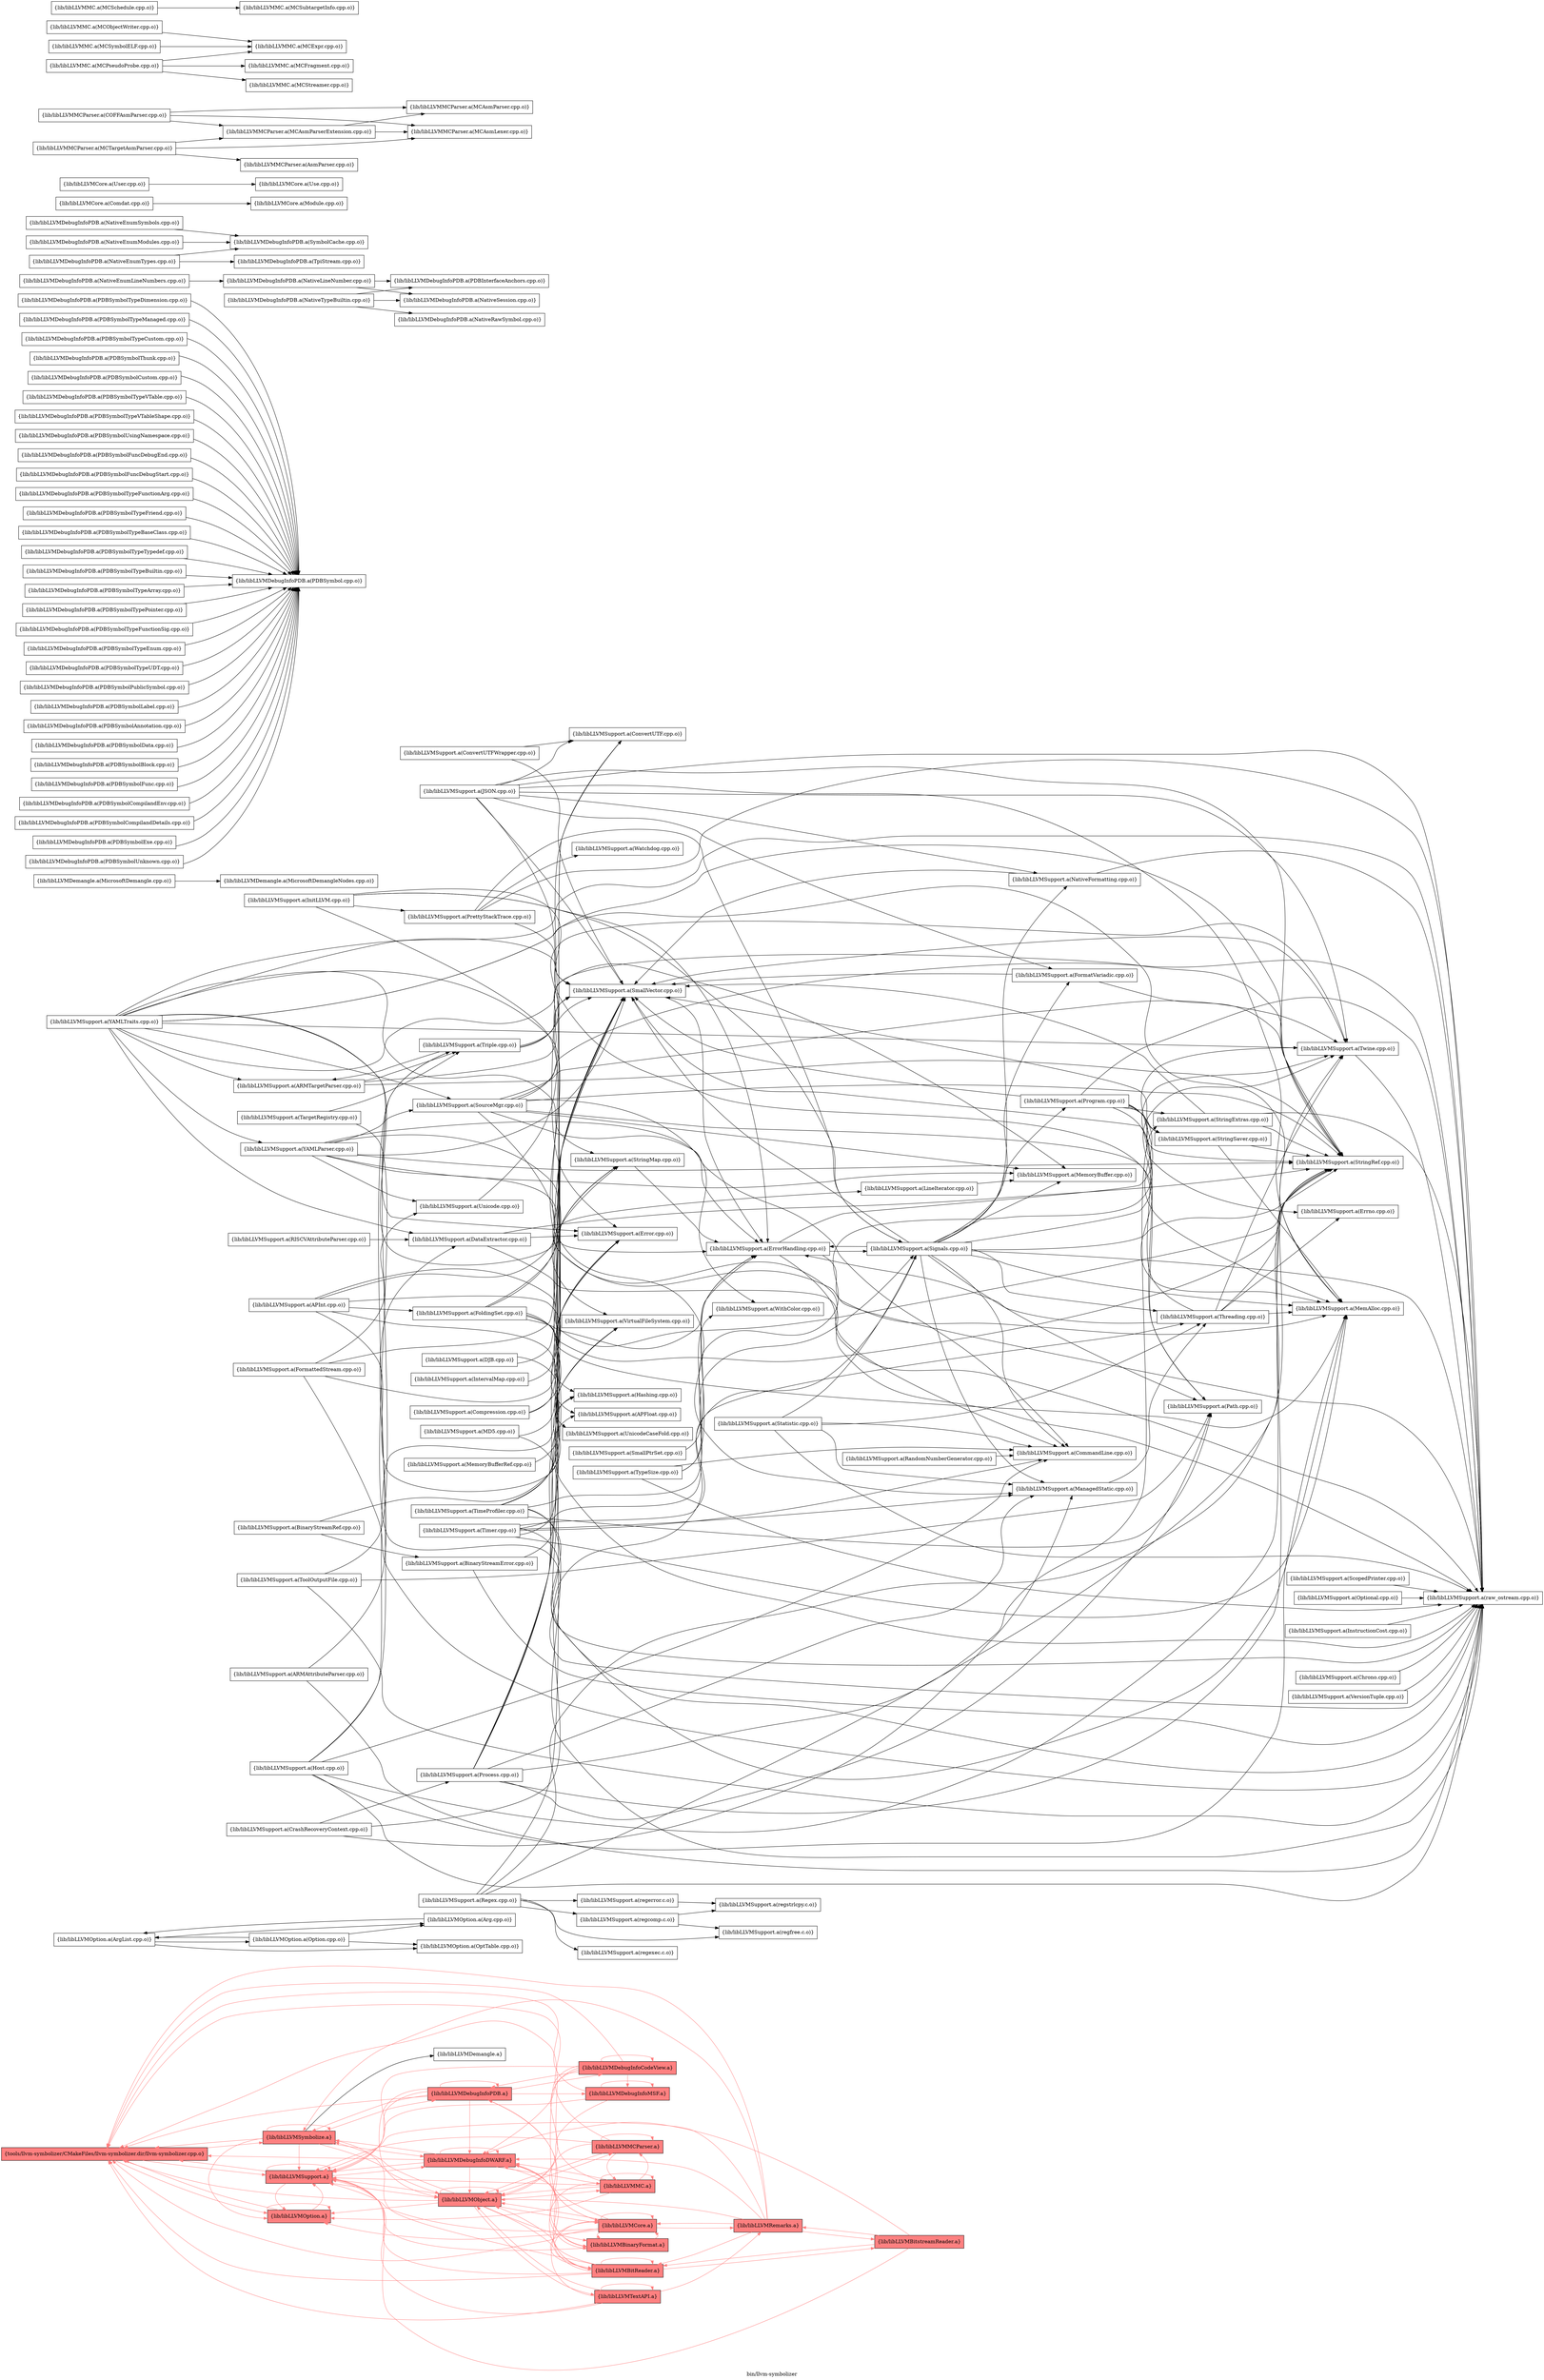 digraph "bin/llvm-symbolizer" {
	label="bin/llvm-symbolizer";
	rankdir="LR"
	{ rank=same; Node0x5621926f07f8;  }
	{ rank=same; Node0x5621926eb9d8; Node0x5621926ebed8; Node0x5621926ed7d8;  }
	{ rank=same; Node0x5621926ec8d8; Node0x5621926ef948; Node0x5621926ec3d8; Node0x5621926efd58;  }
	{ rank=same; Node0x5621926f2e18; Node0x5621926f2148; Node0x5621926f3e58; Node0x5621926f3958; Node0x5621926f4218; Node0x5621926f2968; Node0x5621926f2418; Node0x5621926ed2d8;  }

	Node0x5621926f07f8 [shape=record,shape=box,style=filled,fillcolor="1.000000 0.5 1",group=1,label="{tools/llvm-symbolizer/CMakeFiles/llvm-symbolizer.dir/llvm-symbolizer.cpp.o}"];
	Node0x5621926f07f8 -> Node0x5621926eb9d8[color="1.000000 0.5 1"];
	Node0x5621926f07f8 -> Node0x5621926ebed8[color="1.000000 0.5 1"];
	Node0x5621926f07f8 -> Node0x5621926ed7d8[color="1.000000 0.5 1"];
	Node0x5621926eb9d8 [shape=record,shape=box,style=filled,fillcolor="1.000000 0.5 1",group=1,label="{lib/libLLVMOption.a}"];
	Node0x5621926eb9d8 -> Node0x5621926ebed8[color="1.000000 0.5 1"];
	Node0x5621926eb9d8 -> Node0x5621926f07f8[color="1.000000 0.5 1"];
	Node0x5621926eb9d8 -> Node0x5621926eb9d8[color="1.000000 0.5 1"];
	Node0x5621926ebed8 [shape=record,shape=box,style=filled,fillcolor="1.000000 0.5 1",group=1,label="{lib/libLLVMSupport.a}"];
	Node0x5621926ebed8 -> Node0x5621926f07f8[color="1.000000 0.5 1"];
	Node0x5621926ebed8 -> Node0x5621926ebed8[color="1.000000 0.5 1"];
	Node0x5621926ebed8 -> Node0x5621926eb9d8[color="1.000000 0.5 1"];
	Node0x5621926ebed8 -> Node0x5621926ec8d8[color="1.000000 0.5 1"];
	Node0x5621926ebed8 -> Node0x5621926ef948[color="1.000000 0.5 1"];
	Node0x5621926ed7d8 [shape=record,shape=box,style=filled,fillcolor="1.000000 0.5 1",group=1,label="{lib/libLLVMSymbolize.a}"];
	Node0x5621926ed7d8 -> Node0x5621926ebed8[color="1.000000 0.5 1"];
	Node0x5621926ed7d8 -> Node0x5621926f07f8[color="1.000000 0.5 1"];
	Node0x5621926ed7d8 -> Node0x5621926eb9d8[color="1.000000 0.5 1"];
	Node0x5621926ed7d8 -> Node0x5621926ec3d8;
	Node0x5621926ed7d8 -> Node0x5621926ec8d8[color="1.000000 0.5 1"];
	Node0x5621926ed7d8 -> Node0x5621926ed7d8[color="1.000000 0.5 1"];
	Node0x5621926ed7d8 -> Node0x5621926ef948[color="1.000000 0.5 1"];
	Node0x5621926ed7d8 -> Node0x5621926efd58[color="1.000000 0.5 1"];
	Node0x5621926ec9c8 [shape=record,shape=box,group=0,label="{lib/libLLVMOption.a(ArgList.cpp.o)}"];
	Node0x5621926ec9c8 -> Node0x5621926ed648;
	Node0x5621926ec9c8 -> Node0x5621926ece78;
	Node0x5621926ec9c8 -> Node0x5621926edb98;
	Node0x5621926ed648 [shape=record,shape=box,group=0,label="{lib/libLLVMOption.a(Arg.cpp.o)}"];
	Node0x5621926ed648 -> Node0x5621926ec9c8;
	Node0x5621926ece78 [shape=record,shape=box,group=0,label="{lib/libLLVMOption.a(Option.cpp.o)}"];
	Node0x5621926ece78 -> Node0x5621926ec9c8;
	Node0x5621926ece78 -> Node0x5621926ed648;
	Node0x5621926ece78 -> Node0x5621926edb98;
	Node0x5621926edb98 [shape=record,shape=box,group=0,label="{lib/libLLVMOption.a(OptTable.cpp.o)}"];
	Node0x5621926f3bd8 [shape=record,shape=box,group=0,label="{lib/libLLVMSupport.a(ConvertUTFWrapper.cpp.o)}"];
	Node0x5621926f3bd8 -> Node0x5621926f3638;
	Node0x5621926f3bd8 -> Node0x5621926ec478;
	Node0x5621926f3638 [shape=record,shape=box,group=0,label="{lib/libLLVMSupport.a(ConvertUTF.cpp.o)}"];
	Node0x5621926ec478 [shape=record,shape=box,group=0,label="{lib/libLLVMSupport.a(SmallVector.cpp.o)}"];
	Node0x5621926ec478 -> Node0x5621926f4f88;
	Node0x5621926f4f88 [shape=record,shape=box,group=0,label="{lib/libLLVMSupport.a(ErrorHandling.cpp.o)}"];
	Node0x5621926f4f88 -> Node0x5621926f1fb8;
	Node0x5621926f4f88 -> Node0x5621926ec518;
	Node0x5621926f4f88 -> Node0x5621926ef858;
	Node0x5621926f4f88 -> Node0x5621926f0708;
	Node0x5621926f1fb8 [shape=record,shape=box,group=0,label="{lib/libLLVMSupport.a(CommandLine.cpp.o)}"];
	Node0x5621926ec518 [shape=record,shape=box,group=0,label="{lib/libLLVMSupport.a(Twine.cpp.o)}"];
	Node0x5621926ec518 -> Node0x5621926ec478;
	Node0x5621926ec518 -> Node0x5621926ef858;
	Node0x5621926ef858 [shape=record,shape=box,group=0,label="{lib/libLLVMSupport.a(raw_ostream.cpp.o)}"];
	Node0x5621926f0708 [shape=record,shape=box,group=0,label="{lib/libLLVMSupport.a(Signals.cpp.o)}"];
	Node0x5621926f0708 -> Node0x5621926f1fb8;
	Node0x5621926f0708 -> Node0x5621926f4f88;
	Node0x5621926f0708 -> Node0x5621926ec338;
	Node0x5621926f0708 -> Node0x5621926ebb18;
	Node0x5621926f0708 -> Node0x5621926ec478;
	Node0x5621926f0708 -> Node0x5621926f57a8;
	Node0x5621926f0708 -> Node0x5621926ec518;
	Node0x5621926f0708 -> Node0x5621926edcd8;
	Node0x5621926f0708 -> Node0x5621926ef858;
	Node0x5621926f0708 -> Node0x5621926f0078;
	Node0x5621926f0708 -> Node0x5621926f0d98;
	Node0x5621926f0708 -> Node0x5621926f2328;
	Node0x5621926f0708 -> Node0x5621926ef8a8;
	Node0x5621926f0708 -> Node0x5621926eee08;
	Node0x5621926ecb08 [shape=record,shape=box,group=0,label="{lib/libLLVMSupport.a(InitLLVM.cpp.o)}"];
	Node0x5621926ecb08 -> Node0x5621926f4f88;
	Node0x5621926ecb08 -> Node0x5621926ec338;
	Node0x5621926ecb08 -> Node0x5621926ebb18;
	Node0x5621926ecb08 -> Node0x5621926edc38;
	Node0x5621926ecb08 -> Node0x5621926f0708;
	Node0x5621926ec338 [shape=record,shape=box,group=0,label="{lib/libLLVMSupport.a(ManagedStatic.cpp.o)}"];
	Node0x5621926ec338 -> Node0x5621926eee08;
	Node0x5621926ebb18 [shape=record,shape=box,group=0,label="{lib/libLLVMSupport.a(MemAlloc.cpp.o)}"];
	Node0x5621926edc38 [shape=record,shape=box,group=0,label="{lib/libLLVMSupport.a(PrettyStackTrace.cpp.o)}"];
	Node0x5621926edc38 -> Node0x5621926ec478;
	Node0x5621926edc38 -> Node0x5621926ef858;
	Node0x5621926edc38 -> Node0x5621926f0708;
	Node0x5621926edc38 -> Node0x5621926ef358;
	Node0x5621926eee08 [shape=record,shape=box,group=0,label="{lib/libLLVMSupport.a(Threading.cpp.o)}"];
	Node0x5621926eee08 -> Node0x5621926f4f88;
	Node0x5621926eee08 -> Node0x5621926ebb18;
	Node0x5621926eee08 -> Node0x5621926ec478;
	Node0x5621926eee08 -> Node0x5621926f57a8;
	Node0x5621926eee08 -> Node0x5621926ec518;
	Node0x5621926eee08 -> Node0x5621926efa88;
	Node0x5621926ef358 [shape=record,shape=box,group=0,label="{lib/libLLVMSupport.a(Watchdog.cpp.o)}"];
	Node0x5621926ed558 [shape=record,shape=box,group=0,label="{lib/libLLVMSupport.a(SmallPtrSet.cpp.o)}"];
	Node0x5621926ed558 -> Node0x5621926f4f88;
	Node0x5621926ec7e8 [shape=record,shape=box,group=0,label="{lib/libLLVMSupport.a(StringMap.cpp.o)}"];
	Node0x5621926ec7e8 -> Node0x5621926f4f88;
	Node0x5621926ec068 [shape=record,shape=box,group=0,label="{lib/libLLVMSupport.a(StringSaver.cpp.o)}"];
	Node0x5621926ec068 -> Node0x5621926ebb18;
	Node0x5621926ec068 -> Node0x5621926ec478;
	Node0x5621926ec068 -> Node0x5621926f57a8;
	Node0x5621926f57a8 [shape=record,shape=box,group=0,label="{lib/libLLVMSupport.a(StringRef.cpp.o)}"];
	Node0x5621926f47b8 [shape=record,shape=box,group=0,label="{lib/libLLVMSupport.a(APInt.cpp.o)}"];
	Node0x5621926f47b8 -> Node0x5621926ec478;
	Node0x5621926f47b8 -> Node0x5621926f57a8;
	Node0x5621926f47b8 -> Node0x5621926f4b28;
	Node0x5621926f47b8 -> Node0x5621926f3a98;
	Node0x5621926f47b8 -> Node0x5621926f38b8;
	Node0x5621926f47b8 -> Node0x5621926ef858;
	Node0x5621926f4b28 [shape=record,shape=box,group=0,label="{lib/libLLVMSupport.a(APFloat.cpp.o)}"];
	Node0x5621926f3a98 [shape=record,shape=box,group=0,label="{lib/libLLVMSupport.a(FoldingSet.cpp.o)}"];
	Node0x5621926f3a98 -> Node0x5621926f4f88;
	Node0x5621926f3a98 -> Node0x5621926ebb18;
	Node0x5621926f3a98 -> Node0x5621926ec478;
	Node0x5621926f3a98 -> Node0x5621926ec7e8;
	Node0x5621926f3a98 -> Node0x5621926f57a8;
	Node0x5621926f3a98 -> Node0x5621926f38b8;
	Node0x5621926f38b8 [shape=record,shape=box,group=0,label="{lib/libLLVMSupport.a(Hashing.cpp.o)}"];
	Node0x5621926f2cd8 [shape=record,shape=box,group=0,label="{lib/libLLVMSupport.a(Triple.cpp.o)}"];
	Node0x5621926f2cd8 -> Node0x5621926ec478;
	Node0x5621926f2cd8 -> Node0x5621926f57a8;
	Node0x5621926f2cd8 -> Node0x5621926f2788;
	Node0x5621926f2cd8 -> Node0x5621926ec518;
	Node0x5621926f2788 [shape=record,shape=box,group=0,label="{lib/libLLVMSupport.a(ARMTargetParser.cpp.o)}"];
	Node0x5621926f2788 -> Node0x5621926ec478;
	Node0x5621926f2788 -> Node0x5621926f57a8;
	Node0x5621926f2788 -> Node0x5621926f2cd8;
	Node0x5621926edaa8 [shape=record,shape=box,group=0,label="{lib/libLLVMSupport.a(SourceMgr.cpp.o)}"];
	Node0x5621926edaa8 -> Node0x5621926f1fb8;
	Node0x5621926edaa8 -> Node0x5621926ec478;
	Node0x5621926edaa8 -> Node0x5621926f57a8;
	Node0x5621926edaa8 -> Node0x5621926ec518;
	Node0x5621926edaa8 -> Node0x5621926ecd38;
	Node0x5621926edaa8 -> Node0x5621926edcd8;
	Node0x5621926edaa8 -> Node0x5621926ee0e8;
	Node0x5621926edaa8 -> Node0x5621926ef858;
	Node0x5621926edaa8 -> Node0x5621926f2328;
	Node0x5621926ecd38 [shape=record,shape=box,group=0,label="{lib/libLLVMSupport.a(VirtualFileSystem.cpp.o)}"];
	Node0x5621926edcd8 [shape=record,shape=box,group=0,label="{lib/libLLVMSupport.a(MemoryBuffer.cpp.o)}"];
	Node0x5621926ee0e8 [shape=record,shape=box,group=0,label="{lib/libLLVMSupport.a(WithColor.cpp.o)}"];
	Node0x5621926f2328 [shape=record,shape=box,group=0,label="{lib/libLLVMSupport.a(Path.cpp.o)}"];
	Node0x5621926ef268 [shape=record,shape=box,group=0,label="{lib/libLLVMSupport.a(YAMLParser.cpp.o)}"];
	Node0x5621926ef268 -> Node0x5621926f4f88;
	Node0x5621926ef268 -> Node0x5621926ebb18;
	Node0x5621926ef268 -> Node0x5621926ec478;
	Node0x5621926ef268 -> Node0x5621926f57a8;
	Node0x5621926ef268 -> Node0x5621926edcd8;
	Node0x5621926ef268 -> Node0x5621926edaa8;
	Node0x5621926ef268 -> Node0x5621926efb28;
	Node0x5621926ef268 -> Node0x5621926ef858;
	Node0x5621926efb28 [shape=record,shape=box,group=0,label="{lib/libLLVMSupport.a(Unicode.cpp.o)}"];
	Node0x5621926efb28 -> Node0x5621926f3638;
	Node0x5621926f0078 [shape=record,shape=box,group=0,label="{lib/libLLVMSupport.a(NativeFormatting.cpp.o)}"];
	Node0x5621926f0078 -> Node0x5621926ec478;
	Node0x5621926f0078 -> Node0x5621926ef858;
	Node0x5621926f0d98 [shape=record,shape=box,group=0,label="{lib/libLLVMSupport.a(FormatVariadic.cpp.o)}"];
	Node0x5621926f0d98 -> Node0x5621926ec478;
	Node0x5621926f0d98 -> Node0x5621926f57a8;
	Node0x5621926f0ac8 [shape=record,shape=box,group=0,label="{lib/libLLVMSupport.a(Host.cpp.o)}"];
	Node0x5621926f0ac8 -> Node0x5621926f1fb8;
	Node0x5621926f0ac8 -> Node0x5621926ebb18;
	Node0x5621926f0ac8 -> Node0x5621926ec7e8;
	Node0x5621926f0ac8 -> Node0x5621926f57a8;
	Node0x5621926f0ac8 -> Node0x5621926f2cd8;
	Node0x5621926f0ac8 -> Node0x5621926ef858;
	Node0x5621926f2aa8 [shape=record,shape=box,group=0,label="{lib/libLLVMSupport.a(MD5.cpp.o)}"];
	Node0x5621926f2aa8 -> Node0x5621926ec478;
	Node0x5621926f2aa8 -> Node0x5621926ef858;
	Node0x5621926f2eb8 [shape=record,shape=box,group=0,label="{lib/libLLVMSupport.a(Process.cpp.o)}"];
	Node0x5621926f2eb8 -> Node0x5621926f3408;
	Node0x5621926f2eb8 -> Node0x5621926ec338;
	Node0x5621926f2eb8 -> Node0x5621926ec478;
	Node0x5621926f2eb8 -> Node0x5621926f57a8;
	Node0x5621926f2eb8 -> Node0x5621926f4b28;
	Node0x5621926f2eb8 -> Node0x5621926f38b8;
	Node0x5621926f2eb8 -> Node0x5621926f2328;
	Node0x5621926f2eb8 -> Node0x5621926f15b8;
	Node0x5621926f3408 [shape=record,shape=box,group=0,label="{lib/libLLVMSupport.a(Error.cpp.o)}"];
	Node0x5621926f15b8 [shape=record,shape=box,group=0,label="{lib/libLLVMSupport.a(StringExtras.cpp.o)}"];
	Node0x5621926f15b8 -> Node0x5621926ec478;
	Node0x5621926f15b8 -> Node0x5621926f57a8;
	Node0x5621926f15b8 -> Node0x5621926ef858;
	Node0x5621926f0de8 [shape=record,shape=box,group=0,label="{lib/libLLVMSupport.a(CrashRecoveryContext.cpp.o)}"];
	Node0x5621926f0de8 -> Node0x5621926ec338;
	Node0x5621926f0de8 -> Node0x5621926f2eb8;
	Node0x5621926f0de8 -> Node0x5621926f0708;
	Node0x5621926ef8a8 [shape=record,shape=box,group=0,label="{lib/libLLVMSupport.a(Program.cpp.o)}"];
	Node0x5621926ef8a8 -> Node0x5621926ebb18;
	Node0x5621926ef8a8 -> Node0x5621926ec478;
	Node0x5621926ef8a8 -> Node0x5621926ec068;
	Node0x5621926ef8a8 -> Node0x5621926f57a8;
	Node0x5621926ef8a8 -> Node0x5621926ef858;
	Node0x5621926ef8a8 -> Node0x5621926f2328;
	Node0x5621926ef8a8 -> Node0x5621926f15b8;
	Node0x5621926ef8a8 -> Node0x5621926efa88;
	Node0x5621926efa88 [shape=record,shape=box,group=0,label="{lib/libLLVMSupport.a(Errno.cpp.o)}"];
	Node0x5621926ee098 [shape=record,shape=box,group=0,label="{lib/libLLVMSupport.a(LineIterator.cpp.o)}"];
	Node0x5621926ee098 -> Node0x5621926edcd8;
	Node0x5621926ec3d8 [shape=record,shape=box,group=0,label="{lib/libLLVMDemangle.a}"];
	Node0x5621926ec8d8 [shape=record,shape=box,style=filled,fillcolor="1.000000 0.5 1",group=1,label="{lib/libLLVMObject.a}"];
	Node0x5621926ec8d8 -> Node0x5621926ebed8[color="1.000000 0.5 1"];
	Node0x5621926ec8d8 -> Node0x5621926ec8d8[color="1.000000 0.5 1"];
	Node0x5621926ec8d8 -> Node0x5621926f2e18[color="1.000000 0.5 1"];
	Node0x5621926ec8d8 -> Node0x5621926f07f8[color="1.000000 0.5 1"];
	Node0x5621926ec8d8 -> Node0x5621926ed7d8[color="1.000000 0.5 1"];
	Node0x5621926ec8d8 -> Node0x5621926f2148[color="1.000000 0.5 1"];
	Node0x5621926ec8d8 -> Node0x5621926eb9d8[color="1.000000 0.5 1"];
	Node0x5621926ec8d8 -> Node0x5621926f3e58[color="1.000000 0.5 1"];
	Node0x5621926ec8d8 -> Node0x5621926f3958[color="1.000000 0.5 1"];
	Node0x5621926ec8d8 -> Node0x5621926f4218[color="1.000000 0.5 1"];
	Node0x5621926ec8d8 -> Node0x5621926f2968[color="1.000000 0.5 1"];
	Node0x5621926ef948 [shape=record,shape=box,style=filled,fillcolor="1.000000 0.5 1",group=1,label="{lib/libLLVMDebugInfoDWARF.a}"];
	Node0x5621926ef948 -> Node0x5621926f07f8[color="1.000000 0.5 1"];
	Node0x5621926ef948 -> Node0x5621926ebed8[color="1.000000 0.5 1"];
	Node0x5621926ef948 -> Node0x5621926ed7d8[color="1.000000 0.5 1"];
	Node0x5621926ef948 -> Node0x5621926ec8d8[color="1.000000 0.5 1"];
	Node0x5621926ef948 -> Node0x5621926ef948[color="1.000000 0.5 1"];
	Node0x5621926ef948 -> Node0x5621926f2e18[color="1.000000 0.5 1"];
	Node0x5621926ef948 -> Node0x5621926f2148[color="1.000000 0.5 1"];
	Node0x5621926efd58 [shape=record,shape=box,style=filled,fillcolor="1.000000 0.5 1",group=1,label="{lib/libLLVMDebugInfoPDB.a}"];
	Node0x5621926efd58 -> Node0x5621926ebed8[color="1.000000 0.5 1"];
	Node0x5621926efd58 -> Node0x5621926ec8d8[color="1.000000 0.5 1"];
	Node0x5621926efd58 -> Node0x5621926efd58[color="1.000000 0.5 1"];
	Node0x5621926efd58 -> Node0x5621926f07f8[color="1.000000 0.5 1"];
	Node0x5621926efd58 -> Node0x5621926ed7d8[color="1.000000 0.5 1"];
	Node0x5621926efd58 -> Node0x5621926f2e18[color="1.000000 0.5 1"];
	Node0x5621926efd58 -> Node0x5621926f2418[color="1.000000 0.5 1"];
	Node0x5621926efd58 -> Node0x5621926ed2d8[color="1.000000 0.5 1"];
	Node0x5621926efd58 -> Node0x5621926ef948[color="1.000000 0.5 1"];
	Node0x5621926f1d38 [shape=record,shape=box,group=0,label="{lib/libLLVMDemangle.a(MicrosoftDemangle.cpp.o)}"];
	Node0x5621926f1d38 -> Node0x5621926f2508;
	Node0x5621926f2508 [shape=record,shape=box,group=0,label="{lib/libLLVMDemangle.a(MicrosoftDemangleNodes.cpp.o)}"];
	Node0x5621926f2e18 [shape=record,shape=box,style=filled,fillcolor="1.000000 0.5 1",group=1,label="{lib/libLLVMBinaryFormat.a}"];
	Node0x5621926f2e18 -> Node0x5621926f3958[color="1.000000 0.5 1"];
	Node0x5621926f2e18 -> Node0x5621926ebed8[color="1.000000 0.5 1"];
	Node0x5621926f2148 [shape=record,shape=box,style=filled,fillcolor="1.000000 0.5 1",group=1,label="{lib/libLLVMMC.a}"];
	Node0x5621926f2148 -> Node0x5621926ebed8[color="1.000000 0.5 1"];
	Node0x5621926f2148 -> Node0x5621926ec8d8[color="1.000000 0.5 1"];
	Node0x5621926f2148 -> Node0x5621926ef948[color="1.000000 0.5 1"];
	Node0x5621926f2148 -> Node0x5621926f2148[color="1.000000 0.5 1"];
	Node0x5621926f2148 -> Node0x5621926f07f8[color="1.000000 0.5 1"];
	Node0x5621926f2148 -> Node0x5621926f4218[color="1.000000 0.5 1"];
	Node0x5621926f2148 -> Node0x5621926f2e18[color="1.000000 0.5 1"];
	Node0x5621926f2148 -> Node0x5621926eb9d8[color="1.000000 0.5 1"];
	Node0x5621926ed968 [shape=record,shape=box,group=0,label="{lib/libLLVMSupport.a(DataExtractor.cpp.o)}"];
	Node0x5621926ed968 -> Node0x5621926f3408;
	Node0x5621926ed968 -> Node0x5621926f57a8;
	Node0x5621926ed968 -> Node0x5621926ef858;
	Node0x5621926f5398 [shape=record,shape=box,group=0,label="{lib/libLLVMSupport.a(ARMAttributeParser.cpp.o)}"];
	Node0x5621926f5398 -> Node0x5621926ef858;
	Node0x5621926f5398 -> Node0x5621926ed968;
	Node0x5621926f1888 [shape=record,shape=box,group=0,label="{lib/libLLVMSupport.a(ScopedPrinter.cpp.o)}"];
	Node0x5621926f1888 -> Node0x5621926ef858;
	Node0x5621926f27d8 [shape=record,shape=box,group=0,label="{lib/libLLVMSupport.a(RISCVAttributeParser.cpp.o)}"];
	Node0x5621926f27d8 -> Node0x5621926ed968;
	Node0x5621926f2f08 [shape=record,shape=box,group=0,label="{lib/libLLVMSupport.a(TargetRegistry.cpp.o)}"];
	Node0x5621926f2f08 -> Node0x5621926f2cd8;
	Node0x5621926f2f08 -> Node0x5621926ef858;
	Node0x5621926f2058 [shape=record,shape=box,group=0,label="{lib/libLLVMSupport.a(BinaryStreamRef.cpp.o)}"];
	Node0x5621926f2058 -> Node0x5621926ecd38;
	Node0x5621926f2058 -> Node0x5621926f23c8;
	Node0x5621926f23c8 [shape=record,shape=box,group=0,label="{lib/libLLVMSupport.a(BinaryStreamError.cpp.o)}"];
	Node0x5621926f23c8 -> Node0x5621926f3408;
	Node0x5621926f23c8 -> Node0x5621926ef858;
	Node0x5621926f3e58 [shape=record,shape=box,style=filled,fillcolor="1.000000 0.5 1",group=1,label="{lib/libLLVMBitReader.a}"];
	Node0x5621926f3e58 -> Node0x5621926f07f8[color="1.000000 0.5 1"];
	Node0x5621926f3e58 -> Node0x5621926ebed8[color="1.000000 0.5 1"];
	Node0x5621926f3e58 -> Node0x5621926ed7d8[color="1.000000 0.5 1"];
	Node0x5621926f3e58 -> Node0x5621926ec8d8[color="1.000000 0.5 1"];
	Node0x5621926f3e58 -> Node0x5621926ef948[color="1.000000 0.5 1"];
	Node0x5621926f3e58 -> Node0x5621926f3e58[color="1.000000 0.5 1"];
	Node0x5621926f3e58 -> Node0x5621926f3958[color="1.000000 0.5 1"];
	Node0x5621926f3e58 -> Node0x5621926eb938[color="1.000000 0.5 1"];
	Node0x5621926f3e58 -> Node0x5621926efd58[color="1.000000 0.5 1"];
	Node0x5621926f3958 [shape=record,shape=box,style=filled,fillcolor="1.000000 0.5 1",group=1,label="{lib/libLLVMCore.a}"];
	Node0x5621926f3958 -> Node0x5621926ebed8[color="1.000000 0.5 1"];
	Node0x5621926f3958 -> Node0x5621926f3e58[color="1.000000 0.5 1"];
	Node0x5621926f3958 -> Node0x5621926f3958[color="1.000000 0.5 1"];
	Node0x5621926f3958 -> Node0x5621926f07f8[color="1.000000 0.5 1"];
	Node0x5621926f3958 -> Node0x5621926ef948[color="1.000000 0.5 1"];
	Node0x5621926f3958 -> Node0x5621926f2e18[color="1.000000 0.5 1"];
	Node0x5621926f3958 -> Node0x5621926ec8d8[color="1.000000 0.5 1"];
	Node0x5621926f3958 -> Node0x5621926eb9d8[color="1.000000 0.5 1"];
	Node0x5621926f3958 -> Node0x5621926f3458[color="1.000000 0.5 1"];
	Node0x5621926f4218 [shape=record,shape=box,style=filled,fillcolor="1.000000 0.5 1",group=1,label="{lib/libLLVMMCParser.a}"];
	Node0x5621926f4218 -> Node0x5621926f07f8[color="1.000000 0.5 1"];
	Node0x5621926f4218 -> Node0x5621926ebed8[color="1.000000 0.5 1"];
	Node0x5621926f4218 -> Node0x5621926ec8d8[color="1.000000 0.5 1"];
	Node0x5621926f4218 -> Node0x5621926f4218[color="1.000000 0.5 1"];
	Node0x5621926f4218 -> Node0x5621926f2148[color="1.000000 0.5 1"];
	Node0x5621926f4218 -> Node0x5621926f3958[color="1.000000 0.5 1"];
	Node0x5621926f0168 [shape=record,shape=box,group=0,label="{lib/libLLVMSupport.a(TypeSize.cpp.o)}"];
	Node0x5621926f0168 -> Node0x5621926f1fb8;
	Node0x5621926f0168 -> Node0x5621926f4f88;
	Node0x5621926f0168 -> Node0x5621926ee0e8;
	Node0x5621926f0168 -> Node0x5621926ef858;
	Node0x5621926f2968 [shape=record,shape=box,style=filled,fillcolor="1.000000 0.5 1",group=1,label="{lib/libLLVMTextAPI.a}"];
	Node0x5621926f2968 -> Node0x5621926ebed8[color="1.000000 0.5 1"];
	Node0x5621926f2968 -> Node0x5621926f2968[color="1.000000 0.5 1"];
	Node0x5621926f2968 -> Node0x5621926f07f8[color="1.000000 0.5 1"];
	Node0x5621926f2968 -> Node0x5621926ec8d8[color="1.000000 0.5 1"];
	Node0x5621926f2968 -> Node0x5621926f3458[color="1.000000 0.5 1"];
	Node0x5621926f2968 -> Node0x5621926ef948[color="1.000000 0.5 1"];
	Node0x5621926f42b8 [shape=record,shape=box,group=0,label="{lib/libLLVMSupport.a(Optional.cpp.o)}"];
	Node0x5621926f42b8 -> Node0x5621926ef858;
	Node0x5621926f1388 [shape=record,shape=box,group=0,label="{lib/libLLVMSupport.a(DJB.cpp.o)}"];
	Node0x5621926f1388 -> Node0x5621926f3638;
	Node0x5621926f1388 -> Node0x5621926f2558;
	Node0x5621926f2558 [shape=record,shape=box,group=0,label="{lib/libLLVMSupport.a(UnicodeCaseFold.cpp.o)}"];
	Node0x5621926eef98 [shape=record,shape=box,group=0,label="{lib/libLLVMSupport.a(Compression.cpp.o)}"];
	Node0x5621926eef98 -> Node0x5621926f3408;
	Node0x5621926eef98 -> Node0x5621926ec478;
	Node0x5621926f2418 [shape=record,shape=box,style=filled,fillcolor="1.000000 0.5 1",group=1,label="{lib/libLLVMDebugInfoCodeView.a}"];
	Node0x5621926f2418 -> Node0x5621926ebed8[color="1.000000 0.5 1"];
	Node0x5621926f2418 -> Node0x5621926f07f8[color="1.000000 0.5 1"];
	Node0x5621926f2418 -> Node0x5621926ec8d8[color="1.000000 0.5 1"];
	Node0x5621926f2418 -> Node0x5621926efd58[color="1.000000 0.5 1"];
	Node0x5621926f2418 -> Node0x5621926f2418[color="1.000000 0.5 1"];
	Node0x5621926f2418 -> Node0x5621926ed2d8[color="1.000000 0.5 1"];
	Node0x5621926f2418 -> Node0x5621926ef948[color="1.000000 0.5 1"];
	Node0x5621926f2418 -> Node0x5621926f3958[color="1.000000 0.5 1"];
	Node0x5621926ed2d8 [shape=record,shape=box,style=filled,fillcolor="1.000000 0.5 1",group=1,label="{lib/libLLVMDebugInfoMSF.a}"];
	Node0x5621926ed2d8 -> Node0x5621926f07f8[color="1.000000 0.5 1"];
	Node0x5621926ed2d8 -> Node0x5621926ebed8[color="1.000000 0.5 1"];
	Node0x5621926ed2d8 -> Node0x5621926ec8d8[color="1.000000 0.5 1"];
	Node0x5621926ed2d8 -> Node0x5621926ed2d8[color="1.000000 0.5 1"];
	Node0x5621926ecec8 [shape=record,shape=box,group=0,label="{lib/libLLVMDebugInfoPDB.a(PDBSymbolTypeDimension.cpp.o)}"];
	Node0x5621926ecec8 -> Node0x5621926eed18;
	Node0x5621926eed18 [shape=record,shape=box,group=0,label="{lib/libLLVMDebugInfoPDB.a(PDBSymbol.cpp.o)}"];
	Node0x5621926ebb68 [shape=record,shape=box,group=0,label="{lib/libLLVMDebugInfoPDB.a(PDBSymbolTypeManaged.cpp.o)}"];
	Node0x5621926ebb68 -> Node0x5621926eed18;
	Node0x5621926ebf78 [shape=record,shape=box,group=0,label="{lib/libLLVMDebugInfoPDB.a(PDBSymbolTypeCustom.cpp.o)}"];
	Node0x5621926ebf78 -> Node0x5621926eed18;
	Node0x5621926edf58 [shape=record,shape=box,group=0,label="{lib/libLLVMDebugInfoPDB.a(PDBSymbolThunk.cpp.o)}"];
	Node0x5621926edf58 -> Node0x5621926eed18;
	Node0x5621926ecf68 [shape=record,shape=box,group=0,label="{lib/libLLVMDebugInfoPDB.a(PDBSymbolCustom.cpp.o)}"];
	Node0x5621926ecf68 -> Node0x5621926eed18;
	Node0x5621926f3f98 [shape=record,shape=box,group=0,label="{lib/libLLVMDebugInfoPDB.a(PDBSymbolTypeVTable.cpp.o)}"];
	Node0x5621926f3f98 -> Node0x5621926eed18;
	Node0x5621926f3cc8 [shape=record,shape=box,group=0,label="{lib/libLLVMDebugInfoPDB.a(PDBSymbolTypeVTableShape.cpp.o)}"];
	Node0x5621926f3cc8 -> Node0x5621926eed18;
	Node0x5621926f3a48 [shape=record,shape=box,group=0,label="{lib/libLLVMDebugInfoPDB.a(PDBSymbolUsingNamespace.cpp.o)}"];
	Node0x5621926f3a48 -> Node0x5621926eed18;
	Node0x5621926f55c8 [shape=record,shape=box,group=0,label="{lib/libLLVMDebugInfoPDB.a(PDBSymbolFuncDebugEnd.cpp.o)}"];
	Node0x5621926f55c8 -> Node0x5621926eed18;
	Node0x5621926f52f8 [shape=record,shape=box,group=0,label="{lib/libLLVMDebugInfoPDB.a(PDBSymbolFuncDebugStart.cpp.o)}"];
	Node0x5621926f52f8 -> Node0x5621926eed18;
	Node0x5621926f4498 [shape=record,shape=box,group=0,label="{lib/libLLVMDebugInfoPDB.a(PDBSymbolTypeFunctionArg.cpp.o)}"];
	Node0x5621926f4498 -> Node0x5621926eed18;
	Node0x5621926f1bf8 [shape=record,shape=box,group=0,label="{lib/libLLVMDebugInfoPDB.a(PDBSymbolTypeFriend.cpp.o)}"];
	Node0x5621926f1bf8 -> Node0x5621926eed18;
	Node0x5621926f5488 [shape=record,shape=box,group=0,label="{lib/libLLVMDebugInfoPDB.a(PDBSymbolTypeBaseClass.cpp.o)}"];
	Node0x5621926f5488 -> Node0x5621926eed18;
	Node0x5621926eb988 [shape=record,shape=box,group=0,label="{lib/libLLVMDebugInfoPDB.a(PDBSymbolTypeTypedef.cpp.o)}"];
	Node0x5621926eb988 -> Node0x5621926eed18;
	Node0x5621926ecb58 [shape=record,shape=box,group=0,label="{lib/libLLVMDebugInfoPDB.a(PDBSymbolTypeBuiltin.cpp.o)}"];
	Node0x5621926ecb58 -> Node0x5621926eed18;
	Node0x5621926ed288 [shape=record,shape=box,group=0,label="{lib/libLLVMDebugInfoPDB.a(PDBSymbolTypeArray.cpp.o)}"];
	Node0x5621926ed288 -> Node0x5621926eed18;
	Node0x5621926ecfb8 [shape=record,shape=box,group=0,label="{lib/libLLVMDebugInfoPDB.a(PDBSymbolTypePointer.cpp.o)}"];
	Node0x5621926ecfb8 -> Node0x5621926eed18;
	Node0x5621926edfa8 [shape=record,shape=box,group=0,label="{lib/libLLVMDebugInfoPDB.a(PDBSymbolTypeFunctionSig.cpp.o)}"];
	Node0x5621926edfa8 -> Node0x5621926eed18;
	Node0x5621926ee638 [shape=record,shape=box,group=0,label="{lib/libLLVMDebugInfoPDB.a(PDBSymbolTypeEnum.cpp.o)}"];
	Node0x5621926ee638 -> Node0x5621926eed18;
	Node0x5621926ee368 [shape=record,shape=box,group=0,label="{lib/libLLVMDebugInfoPDB.a(PDBSymbolTypeUDT.cpp.o)}"];
	Node0x5621926ee368 -> Node0x5621926eed18;
	Node0x5621926eeae8 [shape=record,shape=box,group=0,label="{lib/libLLVMDebugInfoPDB.a(PDBSymbolPublicSymbol.cpp.o)}"];
	Node0x5621926eeae8 -> Node0x5621926eed18;
	Node0x5621926efda8 [shape=record,shape=box,group=0,label="{lib/libLLVMDebugInfoPDB.a(PDBSymbolLabel.cpp.o)}"];
	Node0x5621926efda8 -> Node0x5621926eed18;
	Node0x5621926f0528 [shape=record,shape=box,group=0,label="{lib/libLLVMDebugInfoPDB.a(PDBSymbolAnnotation.cpp.o)}"];
	Node0x5621926f0528 -> Node0x5621926eed18;
	Node0x5621926f5848 [shape=record,shape=box,group=0,label="{lib/libLLVMDebugInfoPDB.a(PDBSymbolData.cpp.o)}"];
	Node0x5621926f5848 -> Node0x5621926eed18;
	Node0x5621926f5078 [shape=record,shape=box,group=0,label="{lib/libLLVMDebugInfoPDB.a(PDBSymbolBlock.cpp.o)}"];
	Node0x5621926f5078 -> Node0x5621926eed18;
	Node0x5621926f4858 [shape=record,shape=box,group=0,label="{lib/libLLVMDebugInfoPDB.a(PDBSymbolFunc.cpp.o)}"];
	Node0x5621926f4858 -> Node0x5621926eed18;
	Node0x5621926f4178 [shape=record,shape=box,group=0,label="{lib/libLLVMDebugInfoPDB.a(PDBSymbolCompilandEnv.cpp.o)}"];
	Node0x5621926f4178 -> Node0x5621926eed18;
	Node0x5621926f3ae8 [shape=record,shape=box,group=0,label="{lib/libLLVMDebugInfoPDB.a(PDBSymbolCompilandDetails.cpp.o)}"];
	Node0x5621926f3ae8 -> Node0x5621926eed18;
	Node0x5621926ee4a8 [shape=record,shape=box,group=0,label="{lib/libLLVMDebugInfoPDB.a(PDBSymbolExe.cpp.o)}"];
	Node0x5621926ee4a8 -> Node0x5621926eed18;
	Node0x5621926eec28 [shape=record,shape=box,group=0,label="{lib/libLLVMDebugInfoPDB.a(PDBSymbolUnknown.cpp.o)}"];
	Node0x5621926eec28 -> Node0x5621926eed18;
	Node0x5621926f4808 [shape=record,shape=box,group=0,label="{lib/libLLVMDebugInfoPDB.a(NativeLineNumber.cpp.o)}"];
	Node0x5621926f4808 -> Node0x5621926f44e8;
	Node0x5621926f4808 -> Node0x5621926f5758;
	Node0x5621926f44e8 [shape=record,shape=box,group=0,label="{lib/libLLVMDebugInfoPDB.a(NativeSession.cpp.o)}"];
	Node0x5621926f5758 [shape=record,shape=box,group=0,label="{lib/libLLVMDebugInfoPDB.a(PDBInterfaceAnchors.cpp.o)}"];
	Node0x5621926f0e38 [shape=record,shape=box,group=0,label="{lib/libLLVMDebugInfoPDB.a(NativeEnumTypes.cpp.o)}"];
	Node0x5621926f0e38 -> Node0x5621926f40d8;
	Node0x5621926f0e38 -> Node0x5621926ec018;
	Node0x5621926f40d8 [shape=record,shape=box,group=0,label="{lib/libLLVMDebugInfoPDB.a(SymbolCache.cpp.o)}"];
	Node0x5621926ec018 [shape=record,shape=box,group=0,label="{lib/libLLVMDebugInfoPDB.a(TpiStream.cpp.o)}"];
	Node0x5621926f2d28 [shape=record,shape=box,group=0,label="{lib/libLLVMDebugInfoPDB.a(NativeTypeBuiltin.cpp.o)}"];
	Node0x5621926f2d28 -> Node0x5621926f44e8;
	Node0x5621926f2d28 -> Node0x5621926f5758;
	Node0x5621926f2d28 -> Node0x5621926f12e8;
	Node0x5621926f12e8 [shape=record,shape=box,group=0,label="{lib/libLLVMDebugInfoPDB.a(NativeRawSymbol.cpp.o)}"];
	Node0x5621926f0758 [shape=record,shape=box,group=0,label="{lib/libLLVMDebugInfoPDB.a(NativeEnumLineNumbers.cpp.o)}"];
	Node0x5621926f0758 -> Node0x5621926f4808;
	Node0x5621926ec388 [shape=record,shape=box,group=0,label="{lib/libLLVMDebugInfoPDB.a(NativeEnumSymbols.cpp.o)}"];
	Node0x5621926ec388 -> Node0x5621926f40d8;
	Node0x5621926ef998 [shape=record,shape=box,group=0,label="{lib/libLLVMDebugInfoPDB.a(NativeEnumModules.cpp.o)}"];
	Node0x5621926ef998 -> Node0x5621926f40d8;
	Node0x5621926f00c8 [shape=record,shape=box,group=0,label="{lib/libLLVMSupport.a(IntervalMap.cpp.o)}"];
	Node0x5621926f00c8 -> Node0x5621926ec478;
	Node0x5621926eb938 [shape=record,shape=box,style=filled,fillcolor="1.000000 0.5 1",group=1,label="{lib/libLLVMBitstreamReader.a}"];
	Node0x5621926eb938 -> Node0x5621926ebed8[color="1.000000 0.5 1"];
	Node0x5621926eb938 -> Node0x5621926ef948[color="1.000000 0.5 1"];
	Node0x5621926eb938 -> Node0x5621926f3e58[color="1.000000 0.5 1"];
	Node0x5621926eb938 -> Node0x5621926f3458[color="1.000000 0.5 1"];
	Node0x5621926edd28 [shape=record,shape=box,group=0,label="{lib/libLLVMSupport.a(MemoryBufferRef.cpp.o)}"];
	Node0x5621926edd28 -> Node0x5621926ecd38;
	Node0x5621926ecce8 [shape=record,shape=box,group=0,label="{lib/libLLVMSupport.a(FormattedStream.cpp.o)}"];
	Node0x5621926ecce8 -> Node0x5621926f3638;
	Node0x5621926ecce8 -> Node0x5621926ec478;
	Node0x5621926ecce8 -> Node0x5621926efb28;
	Node0x5621926ecce8 -> Node0x5621926ef858;
	Node0x5621926edff8 [shape=record,shape=box,group=0,label="{lib/libLLVMSupport.a(Regex.cpp.o)}"];
	Node0x5621926edff8 -> Node0x5621926ec478;
	Node0x5621926edff8 -> Node0x5621926f57a8;
	Node0x5621926edff8 -> Node0x5621926ec518;
	Node0x5621926edff8 -> Node0x5621926eba28;
	Node0x5621926edff8 -> Node0x5621926eca18;
	Node0x5621926edff8 -> Node0x5621926efe48;
	Node0x5621926edff8 -> Node0x5621926f0118;
	Node0x5621926eba28 [shape=record,shape=box,group=0,label="{lib/libLLVMSupport.a(regcomp.c.o)}"];
	Node0x5621926eba28 -> Node0x5621926ec6f8;
	Node0x5621926eba28 -> Node0x5621926eca18;
	Node0x5621926eca18 [shape=record,shape=box,group=0,label="{lib/libLLVMSupport.a(regfree.c.o)}"];
	Node0x5621926efe48 [shape=record,shape=box,group=0,label="{lib/libLLVMSupport.a(regerror.c.o)}"];
	Node0x5621926efe48 -> Node0x5621926ec6f8;
	Node0x5621926f0118 [shape=record,shape=box,group=0,label="{lib/libLLVMSupport.a(regexec.c.o)}"];
	Node0x5621926ec6f8 [shape=record,shape=box,group=0,label="{lib/libLLVMSupport.a(regstrlcpy.c.o)}"];
	Node0x5621926ee778 [shape=record,shape=box,group=0,label="{lib/libLLVMCore.a(Comdat.cpp.o)}"];
	Node0x5621926ee778 -> Node0x5621926f3d18;
	Node0x5621926f3d18 [shape=record,shape=box,group=0,label="{lib/libLLVMCore.a(Module.cpp.o)}"];
	Node0x5621926efcb8 [shape=record,shape=box,group=0,label="{lib/libLLVMSupport.a(InstructionCost.cpp.o)}"];
	Node0x5621926efcb8 -> Node0x5621926ef858;
	Node0x5621926f3458 [shape=record,shape=box,style=filled,fillcolor="1.000000 0.5 1",group=1,label="{lib/libLLVMRemarks.a}"];
	Node0x5621926f3458 -> Node0x5621926ebed8[color="1.000000 0.5 1"];
	Node0x5621926f3458 -> Node0x5621926ef948[color="1.000000 0.5 1"];
	Node0x5621926f3458 -> Node0x5621926f3e58[color="1.000000 0.5 1"];
	Node0x5621926f3458 -> Node0x5621926ed7d8[color="1.000000 0.5 1"];
	Node0x5621926f3458 -> Node0x5621926f3958[color="1.000000 0.5 1"];
	Node0x5621926f3458 -> Node0x5621926f07f8[color="1.000000 0.5 1"];
	Node0x5621926f3458 -> Node0x5621926ec8d8[color="1.000000 0.5 1"];
	Node0x5621926f3458 -> Node0x5621926eb938[color="1.000000 0.5 1"];
	Node0x5621926ed328 [shape=record,shape=box,group=0,label="{lib/libLLVMSupport.a(ToolOutputFile.cpp.o)}"];
	Node0x5621926ed328 -> Node0x5621926f2cd8;
	Node0x5621926ed328 -> Node0x5621926ef858;
	Node0x5621926ed328 -> Node0x5621926f2328;
	Node0x5621926f4948 [shape=record,shape=box,group=0,label="{lib/libLLVMSupport.a(RandomNumberGenerator.cpp.o)}"];
	Node0x5621926f4948 -> Node0x5621926f1fb8;
	Node0x5621926f5618 [shape=record,shape=box,group=0,label="{lib/libLLVMSupport.a(Statistic.cpp.o)}"];
	Node0x5621926f5618 -> Node0x5621926f1fb8;
	Node0x5621926f5618 -> Node0x5621926ec338;
	Node0x5621926f5618 -> Node0x5621926ef858;
	Node0x5621926f5618 -> Node0x5621926f0708;
	Node0x5621926f5618 -> Node0x5621926eee08;
	Node0x5621926f3c28 [shape=record,shape=box,group=0,label="{lib/libLLVMSupport.a(Timer.cpp.o)}"];
	Node0x5621926f3c28 -> Node0x5621926f1fb8;
	Node0x5621926f3c28 -> Node0x5621926ec338;
	Node0x5621926f3c28 -> Node0x5621926ebb18;
	Node0x5621926f3c28 -> Node0x5621926ec7e8;
	Node0x5621926f3c28 -> Node0x5621926ef858;
	Node0x5621926f3c28 -> Node0x5621926f0708;
	Node0x5621926f3c28 -> Node0x5621926eee08;
	Node0x5621926edc88 [shape=record,shape=box,group=0,label="{lib/libLLVMCore.a(User.cpp.o)}"];
	Node0x5621926edc88 -> Node0x5621926ebc08;
	Node0x5621926ebc08 [shape=record,shape=box,group=0,label="{lib/libLLVMCore.a(Use.cpp.o)}"];
	Node0x5621926ec428 [shape=record,shape=box,group=0,label="{lib/libLLVMSupport.a(TimeProfiler.cpp.o)}"];
	Node0x5621926ec428 -> Node0x5621926f3408;
	Node0x5621926ec428 -> Node0x5621926ebb18;
	Node0x5621926ec428 -> Node0x5621926ec478;
	Node0x5621926ec428 -> Node0x5621926ec7e8;
	Node0x5621926ec428 -> Node0x5621926ec518;
	Node0x5621926ec428 -> Node0x5621926ef858;
	Node0x5621926ec428 -> Node0x5621926f2328;
	Node0x5621926ec1a8 [shape=record,shape=box,group=0,label="{lib/libLLVMSupport.a(JSON.cpp.o)}"];
	Node0x5621926ec1a8 -> Node0x5621926f3638;
	Node0x5621926ec1a8 -> Node0x5621926f3408;
	Node0x5621926ec1a8 -> Node0x5621926ebb18;
	Node0x5621926ec1a8 -> Node0x5621926ec478;
	Node0x5621926ec1a8 -> Node0x5621926f57a8;
	Node0x5621926ec1a8 -> Node0x5621926ec518;
	Node0x5621926ec1a8 -> Node0x5621926ef858;
	Node0x5621926ec1a8 -> Node0x5621926f0078;
	Node0x5621926ec1a8 -> Node0x5621926f0d98;
	Node0x5621926ed698 [shape=record,shape=box,group=0,label="{lib/libLLVMSupport.a(Chrono.cpp.o)}"];
	Node0x5621926ed698 -> Node0x5621926ef858;
	Node0x5621926f2e68 [shape=record,shape=box,group=0,label="{lib/libLLVMSupport.a(YAMLTraits.cpp.o)}"];
	Node0x5621926f2e68 -> Node0x5621926f3408;
	Node0x5621926f2e68 -> Node0x5621926f4f88;
	Node0x5621926f2e68 -> Node0x5621926ebb18;
	Node0x5621926f2e68 -> Node0x5621926ec478;
	Node0x5621926f2e68 -> Node0x5621926ec7e8;
	Node0x5621926f2e68 -> Node0x5621926f57a8;
	Node0x5621926f2e68 -> Node0x5621926f2788;
	Node0x5621926f2e68 -> Node0x5621926ec518;
	Node0x5621926f2e68 -> Node0x5621926edcd8;
	Node0x5621926f2e68 -> Node0x5621926edaa8;
	Node0x5621926f2e68 -> Node0x5621926ef268;
	Node0x5621926f2e68 -> Node0x5621926ef858;
	Node0x5621926f2e68 -> Node0x5621926ee098;
	Node0x5621926f2e68 -> Node0x5621926ed968;
	Node0x5621926f1ce8 [shape=record,shape=box,group=0,label="{lib/libLLVMSupport.a(VersionTuple.cpp.o)}"];
	Node0x5621926f1ce8 -> Node0x5621926ef858;
	Node0x5621926f0618 [shape=record,shape=box,group=0,label="{lib/libLLVMMCParser.a(COFFAsmParser.cpp.o)}"];
	Node0x5621926f0618 -> Node0x5621926ecbf8;
	Node0x5621926f0618 -> Node0x5621926ebe88;
	Node0x5621926f0618 -> Node0x5621926ebcf8;
	Node0x5621926ecbf8 [shape=record,shape=box,group=0,label="{lib/libLLVMMCParser.a(MCAsmLexer.cpp.o)}"];
	Node0x5621926ebe88 [shape=record,shape=box,group=0,label="{lib/libLLVMMCParser.a(MCAsmParser.cpp.o)}"];
	Node0x5621926ebcf8 [shape=record,shape=box,group=0,label="{lib/libLLVMMCParser.a(MCAsmParserExtension.cpp.o)}"];
	Node0x5621926ebcf8 -> Node0x5621926ecbf8;
	Node0x5621926ebcf8 -> Node0x5621926ebe88;
	Node0x5621926ece28 [shape=record,shape=box,group=0,label="{lib/libLLVMMCParser.a(MCTargetAsmParser.cpp.o)}"];
	Node0x5621926ece28 -> Node0x5621926eee58;
	Node0x5621926ece28 -> Node0x5621926ecbf8;
	Node0x5621926ece28 -> Node0x5621926ebcf8;
	Node0x5621926eee58 [shape=record,shape=box,group=0,label="{lib/libLLVMMCParser.a(AsmParser.cpp.o)}"];
	Node0x5621926f0848 [shape=record,shape=box,group=0,label="{lib/libLLVMMC.a(MCObjectWriter.cpp.o)}"];
	Node0x5621926f0848 -> Node0x5621926eeb38;
	Node0x5621926eeb38 [shape=record,shape=box,group=0,label="{lib/libLLVMMC.a(MCExpr.cpp.o)}"];
	Node0x5621926ee7c8 [shape=record,shape=box,group=0,label="{lib/libLLVMMC.a(MCPseudoProbe.cpp.o)}"];
	Node0x5621926ee7c8 -> Node0x5621926eeb38;
	Node0x5621926ee7c8 -> Node0x5621926f0578;
	Node0x5621926ee7c8 -> Node0x5621926f1338;
	Node0x5621926f0578 [shape=record,shape=box,group=0,label="{lib/libLLVMMC.a(MCFragment.cpp.o)}"];
	Node0x5621926f1338 [shape=record,shape=box,group=0,label="{lib/libLLVMMC.a(MCStreamer.cpp.o)}"];
	Node0x5621926f3ef8 [shape=record,shape=box,group=0,label="{lib/libLLVMMC.a(MCSchedule.cpp.o)}"];
	Node0x5621926f3ef8 -> Node0x5621926f48a8;
	Node0x5621926f48a8 [shape=record,shape=box,group=0,label="{lib/libLLVMMC.a(MCSubtargetInfo.cpp.o)}"];
	Node0x5621926f4e48 [shape=record,shape=box,group=0,label="{lib/libLLVMMC.a(MCSymbolELF.cpp.o)}"];
	Node0x5621926f4e48 -> Node0x5621926eeb38;
}
